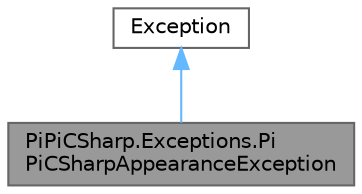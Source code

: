 digraph "PiPiCSharp.Exceptions.PiPiCSharpAppearanceException"
{
 // LATEX_PDF_SIZE
  bgcolor="transparent";
  edge [fontname=Helvetica,fontsize=10,labelfontname=Helvetica,labelfontsize=10];
  node [fontname=Helvetica,fontsize=10,shape=box,height=0.2,width=0.4];
  Node1 [id="Node000001",label="PiPiCSharp.Exceptions.Pi\lPiCSharpAppearanceException",height=0.2,width=0.4,color="gray40", fillcolor="grey60", style="filled", fontcolor="black",tooltip="The generate PDF appearance exception."];
  Node2 -> Node1 [id="edge1_Node000001_Node000002",dir="back",color="steelblue1",style="solid",tooltip=" "];
  Node2 [id="Node000002",label="Exception",height=0.2,width=0.4,color="gray40", fillcolor="white", style="filled",tooltip=" "];
}
